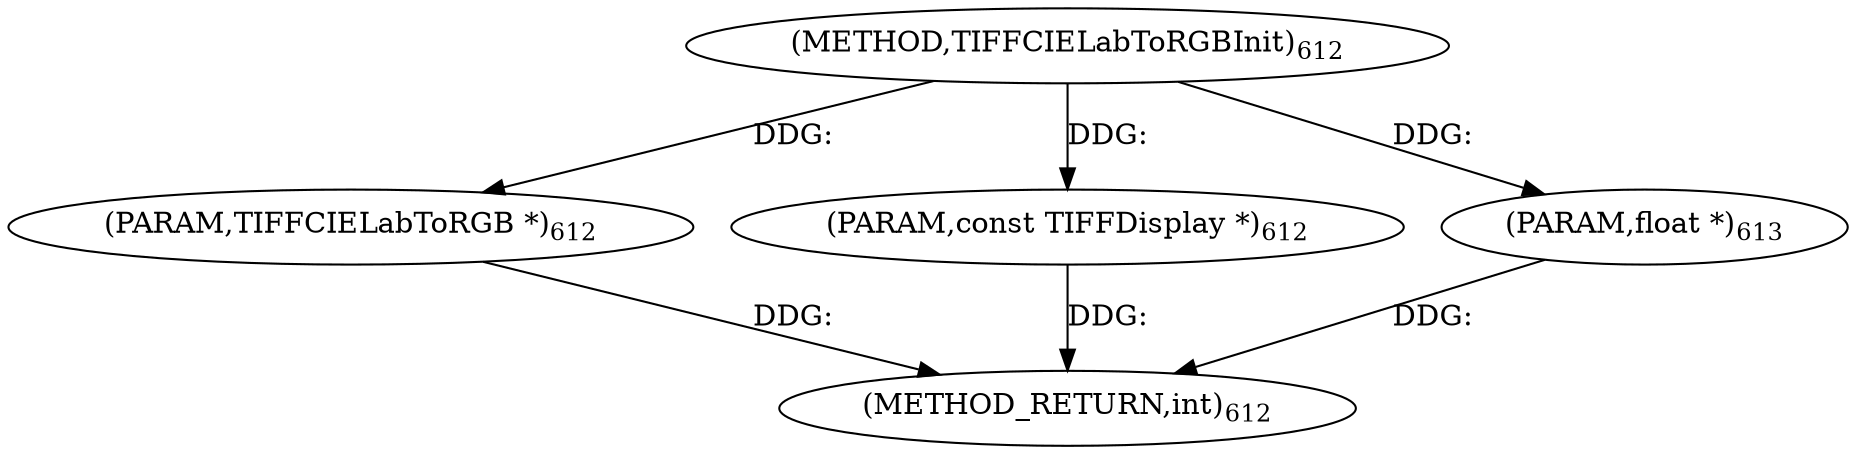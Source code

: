 digraph "TIFFCIELabToRGBInit" {  
"9341" [label = <(METHOD,TIFFCIELabToRGBInit)<SUB>612</SUB>> ]
"9345" [label = <(METHOD_RETURN,int)<SUB>612</SUB>> ]
"9342" [label = <(PARAM,TIFFCIELabToRGB *)<SUB>612</SUB>> ]
"9343" [label = <(PARAM,const TIFFDisplay *)<SUB>612</SUB>> ]
"9344" [label = <(PARAM,float *)<SUB>613</SUB>> ]
  "9342" -> "9345"  [ label = "DDG: "] 
  "9343" -> "9345"  [ label = "DDG: "] 
  "9344" -> "9345"  [ label = "DDG: "] 
  "9341" -> "9342"  [ label = "DDG: "] 
  "9341" -> "9343"  [ label = "DDG: "] 
  "9341" -> "9344"  [ label = "DDG: "] 
}
